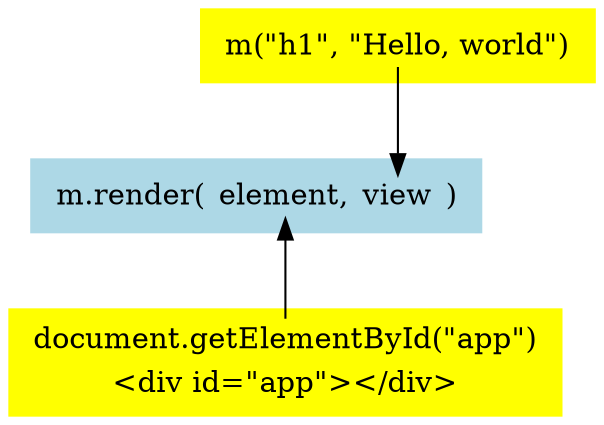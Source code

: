 digraph meiosistutorial {
  mrender [shape="plaintext", style="filled", fillcolor="lightblue", label=<
    <table border="0">
      <tr>
        <td>m.render(</td>
        <td port="element">element,</td>
        <td port="view">view</td>
        <td>)</td>
      </tr>
    </table>
  >]

  element [shape="plaintext", style="filled", fillcolor="yellow", label=<
    <table border="0">
      <tr>
        <td port="app">document.getElementById("app")</td>
      </tr>
      <tr>
        <td>&lt;div id="app"&gt;&lt;/div&gt;</td>
      </tr>
    </table>
  >]

  view [shape="plaintext", style="filled", fillcolor="yellow", label=<
    <table border="0">
      <tr>
        <td port="mview">m("h1", "Hello, world")</td>
      </tr>
    </table>
  >]

  mrender:element -> element:app [label="", dir="back"]
  view:mview -> mrender:view [label=""]
}
